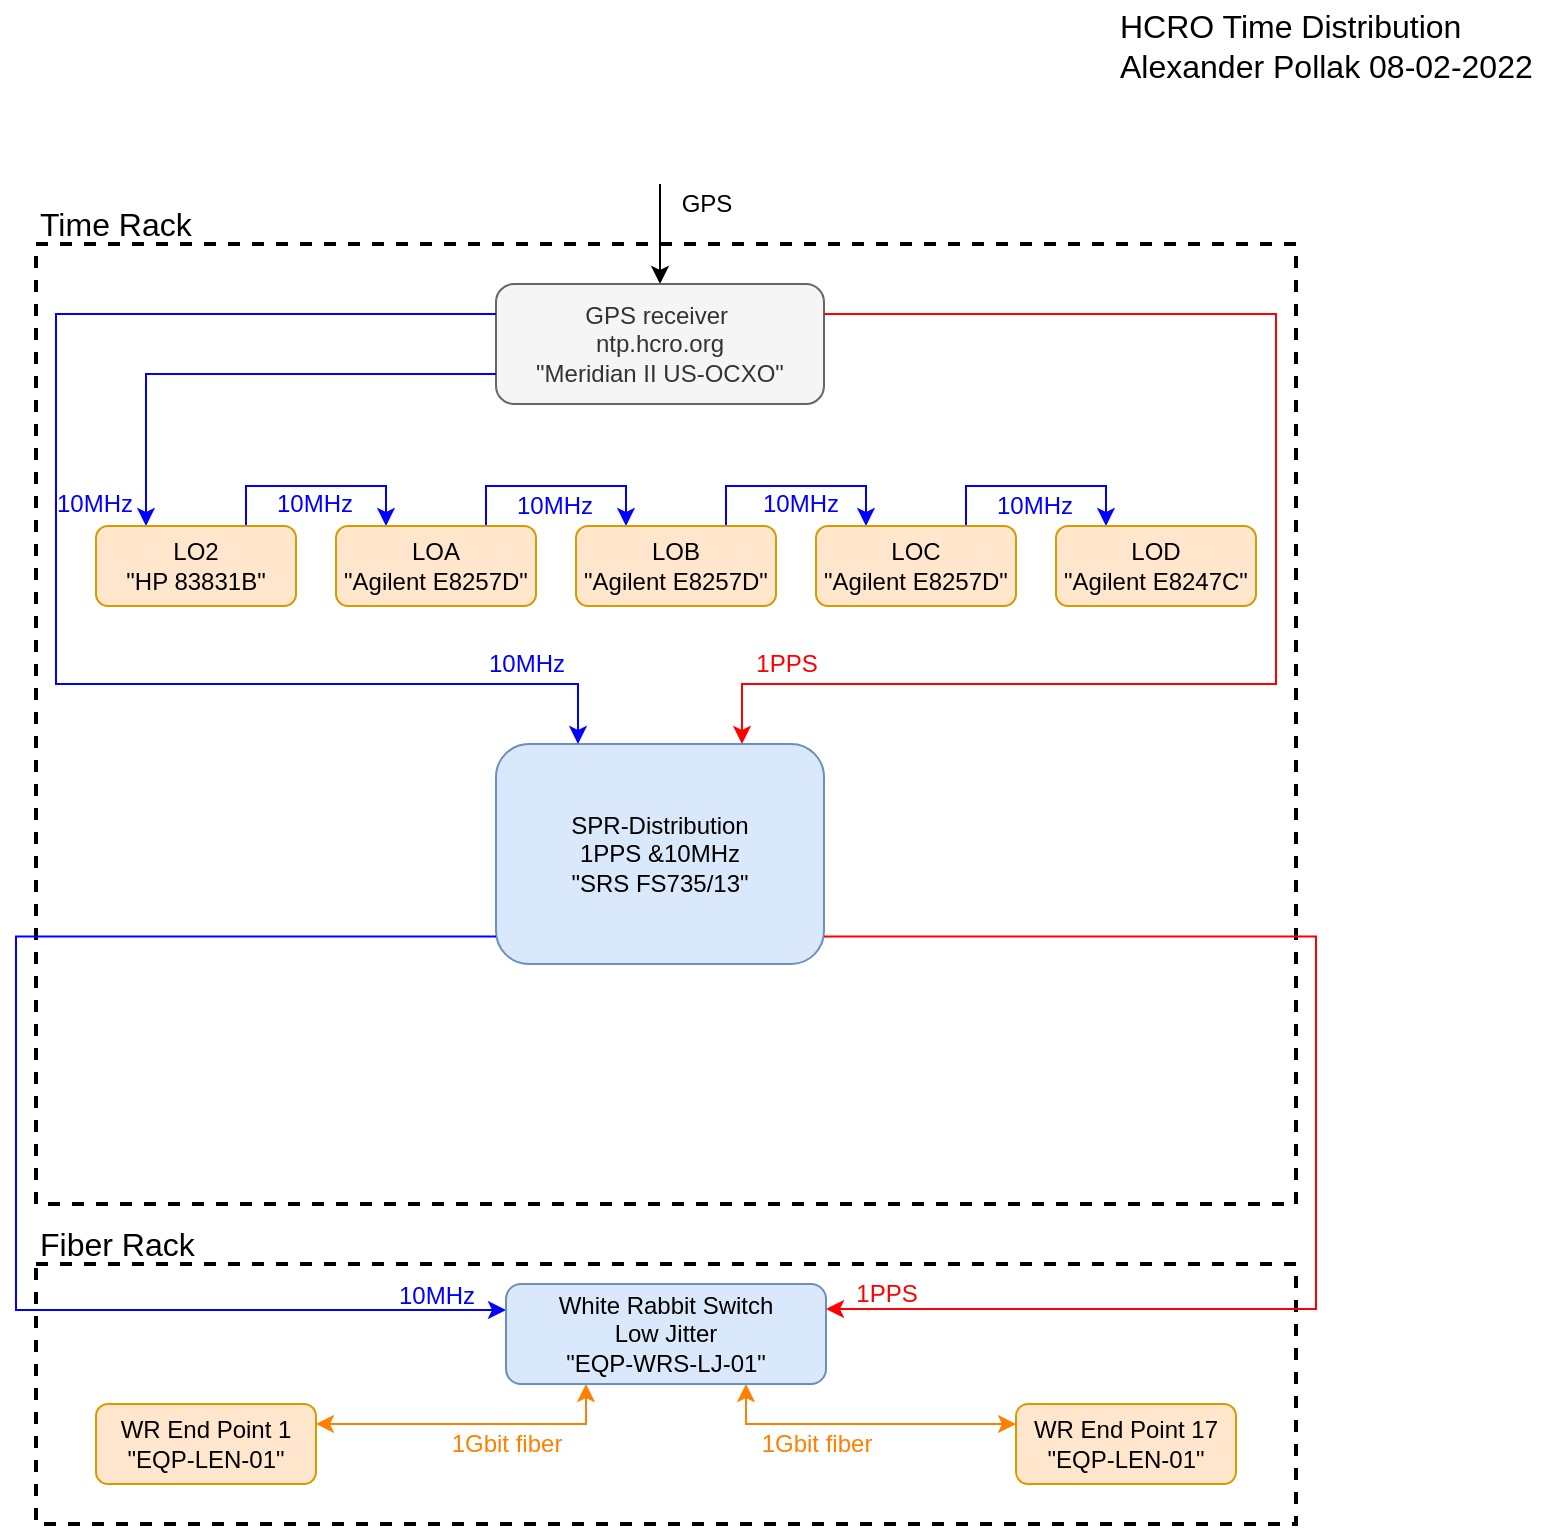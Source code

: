 <mxfile version="16.5.1" type="device"><diagram id="-Wx7Lv8i33PWE_hJeZmz" name="Page-1"><mxGraphModel dx="1103" dy="1550" grid="1" gridSize="5" guides="1" tooltips="1" connect="1" arrows="1" fold="1" page="1" pageScale="1" pageWidth="850" pageHeight="1100" math="0" shadow="0"><root><mxCell id="0"/><mxCell id="1" parent="0"/><mxCell id="p2Ja1tfODRt-xbFQZl6X-25" value="" style="whiteSpace=wrap;html=1;dashed=1;strokeWidth=2;fillColor=none;" parent="1" vertex="1"><mxGeometry x="90" y="120" width="630" height="480" as="geometry"/></mxCell><mxCell id="Q6ICdtqjvSAJJMZQYe2n-1" value="" style="shape=image;html=1;verticalAlign=top;verticalLabelPosition=bottom;labelBackgroundColor=#ffffff;imageAspect=0;aspect=fixed;image=https://cdn4.iconfinder.com/data/icons/cc_mono_icon_set/blacks/48x48/sat_dish.png" parent="1" vertex="1"><mxGeometry x="377" y="40" width="48" height="48" as="geometry"/></mxCell><mxCell id="Q6ICdtqjvSAJJMZQYe2n-2" value="" style="endArrow=classic;html=1;entryX=0.5;entryY=0;entryDx=0;entryDy=0;" parent="1" target="Q6ICdtqjvSAJJMZQYe2n-3" edge="1"><mxGeometry width="50" height="50" relative="1" as="geometry"><mxPoint x="402" y="90" as="sourcePoint"/><mxPoint x="553" y="114.5" as="targetPoint"/></mxGeometry></mxCell><mxCell id="Q6ICdtqjvSAJJMZQYe2n-3" value="GPS receiver&amp;nbsp;&lt;br&gt;ntp.hcro.org&lt;br&gt;&quot;Meridian II US-OCXO&quot;" style="rounded=1;whiteSpace=wrap;html=1;fillColor=#f5f5f5;strokeColor=#666666;fontColor=#333333;" parent="1" vertex="1"><mxGeometry x="320" y="140" width="164" height="60" as="geometry"/></mxCell><mxCell id="Q6ICdtqjvSAJJMZQYe2n-17" value="GPS" style="text;html=1;align=center;verticalAlign=middle;resizable=0;points=[];autosize=1;" parent="1" vertex="1"><mxGeometry x="405" y="90" width="40" height="20" as="geometry"/></mxCell><mxCell id="p2Ja1tfODRt-xbFQZl6X-12" style="edgeStyle=orthogonalEdgeStyle;rounded=0;orthogonalLoop=1;jettySize=auto;html=1;exitX=0.75;exitY=0;exitDx=0;exitDy=0;entryX=0.25;entryY=0;entryDx=0;entryDy=0;strokeColor=#0000FF;" parent="1" source="CKp-XY39HgpGyfZFXXCT-1" target="p2Ja1tfODRt-xbFQZl6X-1" edge="1"><mxGeometry relative="1" as="geometry"><mxPoint x="130" y="341" as="targetPoint"/><Array as="points"><mxPoint x="195" y="241"/><mxPoint x="265" y="241"/></Array></mxGeometry></mxCell><mxCell id="Y5n4CIadUk6yGjNhIpUX-1" style="edgeStyle=orthogonalEdgeStyle;rounded=0;orthogonalLoop=1;jettySize=auto;html=1;exitX=0.25;exitY=0;exitDx=0;exitDy=0;entryX=0;entryY=0.75;entryDx=0;entryDy=0;strokeColor=#0000FF;endArrow=none;endFill=0;startArrow=classic;startFill=1;" edge="1" parent="1" source="CKp-XY39HgpGyfZFXXCT-1" target="Q6ICdtqjvSAJJMZQYe2n-3"><mxGeometry relative="1" as="geometry"><mxPoint x="320" y="106" as="targetPoint"/><Array as="points"><mxPoint x="145" y="185"/></Array></mxGeometry></mxCell><mxCell id="CKp-XY39HgpGyfZFXXCT-1" value="LO2&lt;br&gt;&quot;HP 83831B&quot;" style="rounded=1;whiteSpace=wrap;html=1;fillColor=#ffe6cc;strokeColor=#d79b00;" parent="1" vertex="1"><mxGeometry x="120" y="261" width="100" height="40" as="geometry"/></mxCell><mxCell id="Q6ICdtqjvSAJJMZQYe2n-8" value="SPR-Distribution&lt;br&gt;1PPS &amp;amp;10MHz&lt;br&gt;&quot;SRS FS735/13&quot;" style="rounded=1;whiteSpace=wrap;html=1;fillColor=#dae8fc;strokeColor=#6c8ebf;points=[[0.25,0],[0.75,0],[0,0.125],[0,0.25],[0,0.375],[0,0.5],[0,0.625],[0,0.75],[0,0.875],[1,0.125],[1,0.25],[1,0.375],[1,0.5],[1,0.625],[1,0.75],[1,0.875]];" parent="1" vertex="1"><mxGeometry x="320" y="370" width="164" height="110" as="geometry"/></mxCell><mxCell id="p2Ja1tfODRt-xbFQZl6X-13" style="edgeStyle=orthogonalEdgeStyle;rounded=0;orthogonalLoop=1;jettySize=auto;html=1;exitX=0.75;exitY=0;exitDx=0;exitDy=0;entryX=0.25;entryY=0;entryDx=0;entryDy=0;strokeColor=#0000FF;" parent="1" source="p2Ja1tfODRt-xbFQZl6X-1" target="p2Ja1tfODRt-xbFQZl6X-2" edge="1"><mxGeometry relative="1" as="geometry"><mxPoint x="130" y="391" as="targetPoint"/><Array as="points"><mxPoint x="315" y="241"/><mxPoint x="385" y="241"/></Array></mxGeometry></mxCell><mxCell id="p2Ja1tfODRt-xbFQZl6X-1" value="LOA&lt;br&gt;&quot;Agilent E8257D&quot;" style="rounded=1;whiteSpace=wrap;html=1;fillColor=#ffe6cc;strokeColor=#d79b00;" parent="1" vertex="1"><mxGeometry x="240" y="261" width="100" height="40" as="geometry"/></mxCell><mxCell id="p2Ja1tfODRt-xbFQZl6X-14" style="edgeStyle=orthogonalEdgeStyle;rounded=0;orthogonalLoop=1;jettySize=auto;html=1;exitX=0.75;exitY=0;exitDx=0;exitDy=0;entryX=0.25;entryY=0;entryDx=0;entryDy=0;strokeColor=#0000FF;" parent="1" source="p2Ja1tfODRt-xbFQZl6X-2" target="p2Ja1tfODRt-xbFQZl6X-3" edge="1"><mxGeometry relative="1" as="geometry"><mxPoint x="120" y="451" as="targetPoint"/><Array as="points"><mxPoint x="435" y="241"/><mxPoint x="505" y="241"/></Array></mxGeometry></mxCell><mxCell id="p2Ja1tfODRt-xbFQZl6X-2" value="LOB&lt;br&gt;&quot;Agilent E8257D&quot;" style="rounded=1;whiteSpace=wrap;html=1;fillColor=#ffe6cc;strokeColor=#d79b00;" parent="1" vertex="1"><mxGeometry x="360" y="261" width="100" height="40" as="geometry"/></mxCell><mxCell id="p2Ja1tfODRt-xbFQZl6X-15" style="edgeStyle=orthogonalEdgeStyle;rounded=0;orthogonalLoop=1;jettySize=auto;html=1;exitX=0.75;exitY=0;exitDx=0;exitDy=0;entryX=0.25;entryY=0;entryDx=0;entryDy=0;strokeColor=#0000FF;" parent="1" source="p2Ja1tfODRt-xbFQZl6X-3" target="p2Ja1tfODRt-xbFQZl6X-4" edge="1"><mxGeometry relative="1" as="geometry"><mxPoint x="120" y="491" as="targetPoint"/><Array as="points"><mxPoint x="555" y="241"/><mxPoint x="625" y="241"/></Array></mxGeometry></mxCell><mxCell id="p2Ja1tfODRt-xbFQZl6X-3" value="LOC&lt;br&gt;&quot;Agilent E8257D&quot;" style="rounded=1;whiteSpace=wrap;html=1;fillColor=#ffe6cc;strokeColor=#d79b00;" parent="1" vertex="1"><mxGeometry x="480" y="261" width="100" height="40" as="geometry"/></mxCell><mxCell id="p2Ja1tfODRt-xbFQZl6X-4" value="LOD&lt;br&gt;&quot;Agilent E8247C&quot;" style="rounded=1;whiteSpace=wrap;html=1;fillColor=#ffe6cc;strokeColor=#d79b00;" parent="1" vertex="1"><mxGeometry x="600" y="261" width="100" height="40" as="geometry"/></mxCell><mxCell id="p2Ja1tfODRt-xbFQZl6X-16" value="10MHz" style="text;html=1;align=center;verticalAlign=middle;resizable=0;points=[];autosize=1;fontColor=#0000FF;" parent="1" vertex="1"><mxGeometry x="94" y="240" width="50" height="20" as="geometry"/></mxCell><mxCell id="p2Ja1tfODRt-xbFQZl6X-18" value="10MHz" style="text;html=1;align=center;verticalAlign=middle;resizable=0;points=[];autosize=1;fontColor=#0000FF;" parent="1" vertex="1"><mxGeometry x="204" y="240" width="50" height="20" as="geometry"/></mxCell><mxCell id="p2Ja1tfODRt-xbFQZl6X-19" value="10MHz" style="text;html=1;align=center;verticalAlign=middle;resizable=0;points=[];autosize=1;fontColor=#0000FF;" parent="1" vertex="1"><mxGeometry x="324" y="241" width="50" height="20" as="geometry"/></mxCell><mxCell id="p2Ja1tfODRt-xbFQZl6X-20" value="10MHz" style="text;html=1;align=center;verticalAlign=middle;resizable=0;points=[];autosize=1;fontColor=#0000FF;" parent="1" vertex="1"><mxGeometry x="447" y="240" width="50" height="20" as="geometry"/></mxCell><mxCell id="p2Ja1tfODRt-xbFQZl6X-21" value="10MHz" style="text;html=1;align=center;verticalAlign=middle;resizable=0;points=[];autosize=1;fontColor=#0000FF;" parent="1" vertex="1"><mxGeometry x="564" y="241" width="50" height="20" as="geometry"/></mxCell><mxCell id="p2Ja1tfODRt-xbFQZl6X-27" value="Time Rack" style="text;html=1;align=left;verticalAlign=middle;resizable=0;points=[];autosize=1;fontSize=16;" parent="1" vertex="1"><mxGeometry x="90" y="100" width="90" height="20" as="geometry"/></mxCell><mxCell id="p2Ja1tfODRt-xbFQZl6X-61" value="HCRO Time Distribution&lt;br&gt;Alexander Pollak 08-02-2022" style="text;html=1;align=left;verticalAlign=middle;resizable=0;points=[];autosize=1;fontSize=16;" parent="1" vertex="1"><mxGeometry x="630" y="-2" width="220" height="45" as="geometry"/></mxCell><mxCell id="Y5n4CIadUk6yGjNhIpUX-2" style="edgeStyle=orthogonalEdgeStyle;rounded=0;orthogonalLoop=1;jettySize=auto;html=1;exitX=0.75;exitY=0;exitDx=0;exitDy=0;fontSize=16;entryX=1;entryY=0.25;entryDx=0;entryDy=0;strokeColor=#FF0000;endArrow=none;endFill=0;startArrow=classic;startFill=1;" edge="1" parent="1" source="Q6ICdtqjvSAJJMZQYe2n-8" target="Q6ICdtqjvSAJJMZQYe2n-3"><mxGeometry relative="1" as="geometry"><mxPoint x="655" y="830" as="targetPoint"/><Array as="points"><mxPoint x="443" y="340"/><mxPoint x="710" y="340"/><mxPoint x="710" y="155"/></Array><mxPoint x="499.5" y="265" as="sourcePoint"/></mxGeometry></mxCell><mxCell id="Y5n4CIadUk6yGjNhIpUX-5" style="edgeStyle=orthogonalEdgeStyle;rounded=0;orthogonalLoop=1;jettySize=auto;html=1;exitX=0.25;exitY=0;exitDx=0;exitDy=0;entryX=0;entryY=0.25;entryDx=0;entryDy=0;strokeColor=#0000FF;endArrow=none;endFill=0;startArrow=classic;startFill=1;" edge="1" parent="1" source="Q6ICdtqjvSAJJMZQYe2n-8" target="Q6ICdtqjvSAJJMZQYe2n-3"><mxGeometry relative="1" as="geometry"><mxPoint x="155" y="271" as="sourcePoint"/><mxPoint x="330" y="195" as="targetPoint"/><Array as="points"><mxPoint x="361" y="340"/><mxPoint x="100" y="340"/><mxPoint x="100" y="155"/></Array></mxGeometry></mxCell><mxCell id="Y5n4CIadUk6yGjNhIpUX-6" value="10MHz" style="text;html=1;align=center;verticalAlign=middle;resizable=0;points=[];autosize=1;fontColor=#0000FF;" vertex="1" parent="1"><mxGeometry x="310" y="320" width="50" height="20" as="geometry"/></mxCell><mxCell id="Y5n4CIadUk6yGjNhIpUX-7" value="1PPS" style="text;html=1;align=center;verticalAlign=middle;resizable=0;points=[];autosize=1;fontColor=#FF0000;" vertex="1" parent="1"><mxGeometry x="440" y="320" width="50" height="20" as="geometry"/></mxCell><mxCell id="Y5n4CIadUk6yGjNhIpUX-18" style="edgeStyle=orthogonalEdgeStyle;rounded=0;orthogonalLoop=1;jettySize=auto;html=1;exitX=0;exitY=0.875;exitDx=0;exitDy=0;entryX=0;entryY=0.25;entryDx=0;entryDy=0;strokeColor=#0000FF;" edge="1" parent="1" source="Q6ICdtqjvSAJJMZQYe2n-8" target="Y5n4CIadUk6yGjNhIpUX-25"><mxGeometry relative="1" as="geometry"><mxPoint x="140.25" y="515" as="targetPoint"/><Array as="points"><mxPoint x="80" y="466"/><mxPoint x="80" y="653"/><mxPoint x="325" y="653"/></Array><mxPoint x="317.75" y="480" as="sourcePoint"/></mxGeometry></mxCell><mxCell id="Y5n4CIadUk6yGjNhIpUX-19" value="" style="whiteSpace=wrap;html=1;dashed=1;strokeWidth=2;fillColor=none;" vertex="1" parent="1"><mxGeometry x="90" y="630" width="630" height="130" as="geometry"/></mxCell><mxCell id="Y5n4CIadUk6yGjNhIpUX-22" value="Fiber Rack" style="text;html=1;align=left;verticalAlign=middle;resizable=0;points=[];autosize=1;fontSize=16;" vertex="1" parent="1"><mxGeometry x="90" y="610" width="90" height="20" as="geometry"/></mxCell><mxCell id="Y5n4CIadUk6yGjNhIpUX-23" value="WR End Point 17&lt;br&gt;&quot;EQP-LEN-01&quot;" style="rounded=1;whiteSpace=wrap;html=1;fillColor=#ffe6cc;strokeColor=#d79b00;" vertex="1" parent="1"><mxGeometry x="580" y="700" width="110" height="40" as="geometry"/></mxCell><mxCell id="Y5n4CIadUk6yGjNhIpUX-24" value="10MHz" style="text;html=1;align=center;verticalAlign=middle;resizable=0;points=[];autosize=1;fontColor=#0000FF;" vertex="1" parent="1"><mxGeometry x="265" y="636" width="50" height="20" as="geometry"/></mxCell><mxCell id="Y5n4CIadUk6yGjNhIpUX-31" style="edgeStyle=orthogonalEdgeStyle;rounded=0;orthogonalLoop=1;jettySize=auto;html=1;exitX=0.25;exitY=1;exitDx=0;exitDy=0;entryX=1;entryY=0.25;entryDx=0;entryDy=0;startArrow=classic;startFill=1;endArrow=classic;endFill=1;strokeColor=#FF8000;strokeWidth=1;" edge="1" parent="1" source="Y5n4CIadUk6yGjNhIpUX-25" target="Y5n4CIadUk6yGjNhIpUX-30"><mxGeometry relative="1" as="geometry"/></mxCell><mxCell id="Y5n4CIadUk6yGjNhIpUX-32" style="edgeStyle=orthogonalEdgeStyle;rounded=0;orthogonalLoop=1;jettySize=auto;html=1;exitX=0.75;exitY=1;exitDx=0;exitDy=0;entryX=0;entryY=0.25;entryDx=0;entryDy=0;startArrow=classic;startFill=1;endArrow=classic;endFill=1;strokeColor=#FF8000;strokeWidth=1;" edge="1" parent="1" source="Y5n4CIadUk6yGjNhIpUX-25" target="Y5n4CIadUk6yGjNhIpUX-23"><mxGeometry relative="1" as="geometry"/></mxCell><mxCell id="Y5n4CIadUk6yGjNhIpUX-25" value="White Rabbit Switch&lt;br&gt;Low Jitter&lt;br&gt;&quot;EQP-WRS-LJ-01&quot;" style="rounded=1;whiteSpace=wrap;html=1;fillColor=#dae8fc;strokeColor=#6c8ebf;" vertex="1" parent="1"><mxGeometry x="325" y="640" width="160" height="50" as="geometry"/></mxCell><mxCell id="Y5n4CIadUk6yGjNhIpUX-30" value="WR End Point 1&lt;br&gt;&quot;EQP-LEN-01&quot;" style="rounded=1;whiteSpace=wrap;html=1;fillColor=#ffe6cc;strokeColor=#d79b00;" vertex="1" parent="1"><mxGeometry x="120" y="700" width="110" height="40" as="geometry"/></mxCell><mxCell id="Y5n4CIadUk6yGjNhIpUX-34" value="1Gbit fiber" style="text;html=1;align=center;verticalAlign=middle;resizable=0;points=[];autosize=1;fontColor=#FF8000;" vertex="1" parent="1"><mxGeometry x="290" y="710" width="70" height="20" as="geometry"/></mxCell><mxCell id="Y5n4CIadUk6yGjNhIpUX-35" value="1Gbit fiber" style="text;html=1;align=center;verticalAlign=middle;resizable=0;points=[];autosize=1;fontColor=#FF8000;" vertex="1" parent="1"><mxGeometry x="445" y="710" width="70" height="20" as="geometry"/></mxCell><mxCell id="Y5n4CIadUk6yGjNhIpUX-36" style="edgeStyle=orthogonalEdgeStyle;rounded=0;orthogonalLoop=1;jettySize=auto;html=1;exitX=1;exitY=0.25;exitDx=0;exitDy=0;fontSize=16;entryX=1;entryY=0.875;entryDx=0;entryDy=0;strokeColor=#FF0000;endArrow=none;endFill=0;startArrow=classic;startFill=1;" edge="1" parent="1" source="Y5n4CIadUk6yGjNhIpUX-25" target="Q6ICdtqjvSAJJMZQYe2n-8"><mxGeometry relative="1" as="geometry"><mxPoint x="791" y="370" as="targetPoint"/><Array as="points"><mxPoint x="730" y="653"/><mxPoint x="730" y="466"/></Array><mxPoint x="750" y="585" as="sourcePoint"/></mxGeometry></mxCell><mxCell id="Y5n4CIadUk6yGjNhIpUX-37" value="1PPS" style="text;html=1;align=center;verticalAlign=middle;resizable=0;points=[];autosize=1;fontColor=#FF0000;" vertex="1" parent="1"><mxGeometry x="490" y="635" width="50" height="20" as="geometry"/></mxCell></root></mxGraphModel></diagram></mxfile>